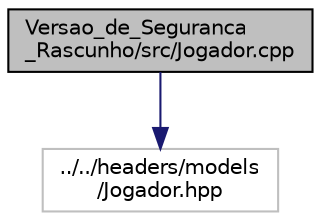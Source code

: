 digraph "Versao_de_Seguranca_Rascunho/src/Jogador.cpp"
{
 // LATEX_PDF_SIZE
  edge [fontname="Helvetica",fontsize="10",labelfontname="Helvetica",labelfontsize="10"];
  node [fontname="Helvetica",fontsize="10",shape=record];
  Node1 [label="Versao_de_Seguranca\l_Rascunho/src/Jogador.cpp",height=0.2,width=0.4,color="black", fillcolor="grey75", style="filled", fontcolor="black",tooltip=" "];
  Node1 -> Node2 [color="midnightblue",fontsize="10",style="solid",fontname="Helvetica"];
  Node2 [label="../../headers/models\l/Jogador.hpp",height=0.2,width=0.4,color="grey75", fillcolor="white", style="filled",tooltip=" "];
}

